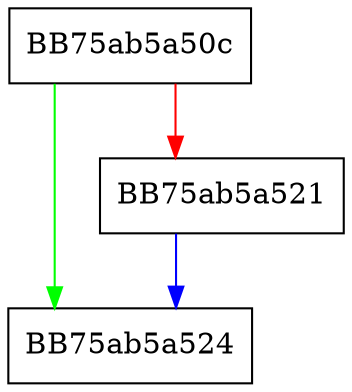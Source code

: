 digraph valueBytes {
  node [shape="box"];
  graph [splines=ortho];
  BB75ab5a50c -> BB75ab5a524 [color="green"];
  BB75ab5a50c -> BB75ab5a521 [color="red"];
  BB75ab5a521 -> BB75ab5a524 [color="blue"];
}